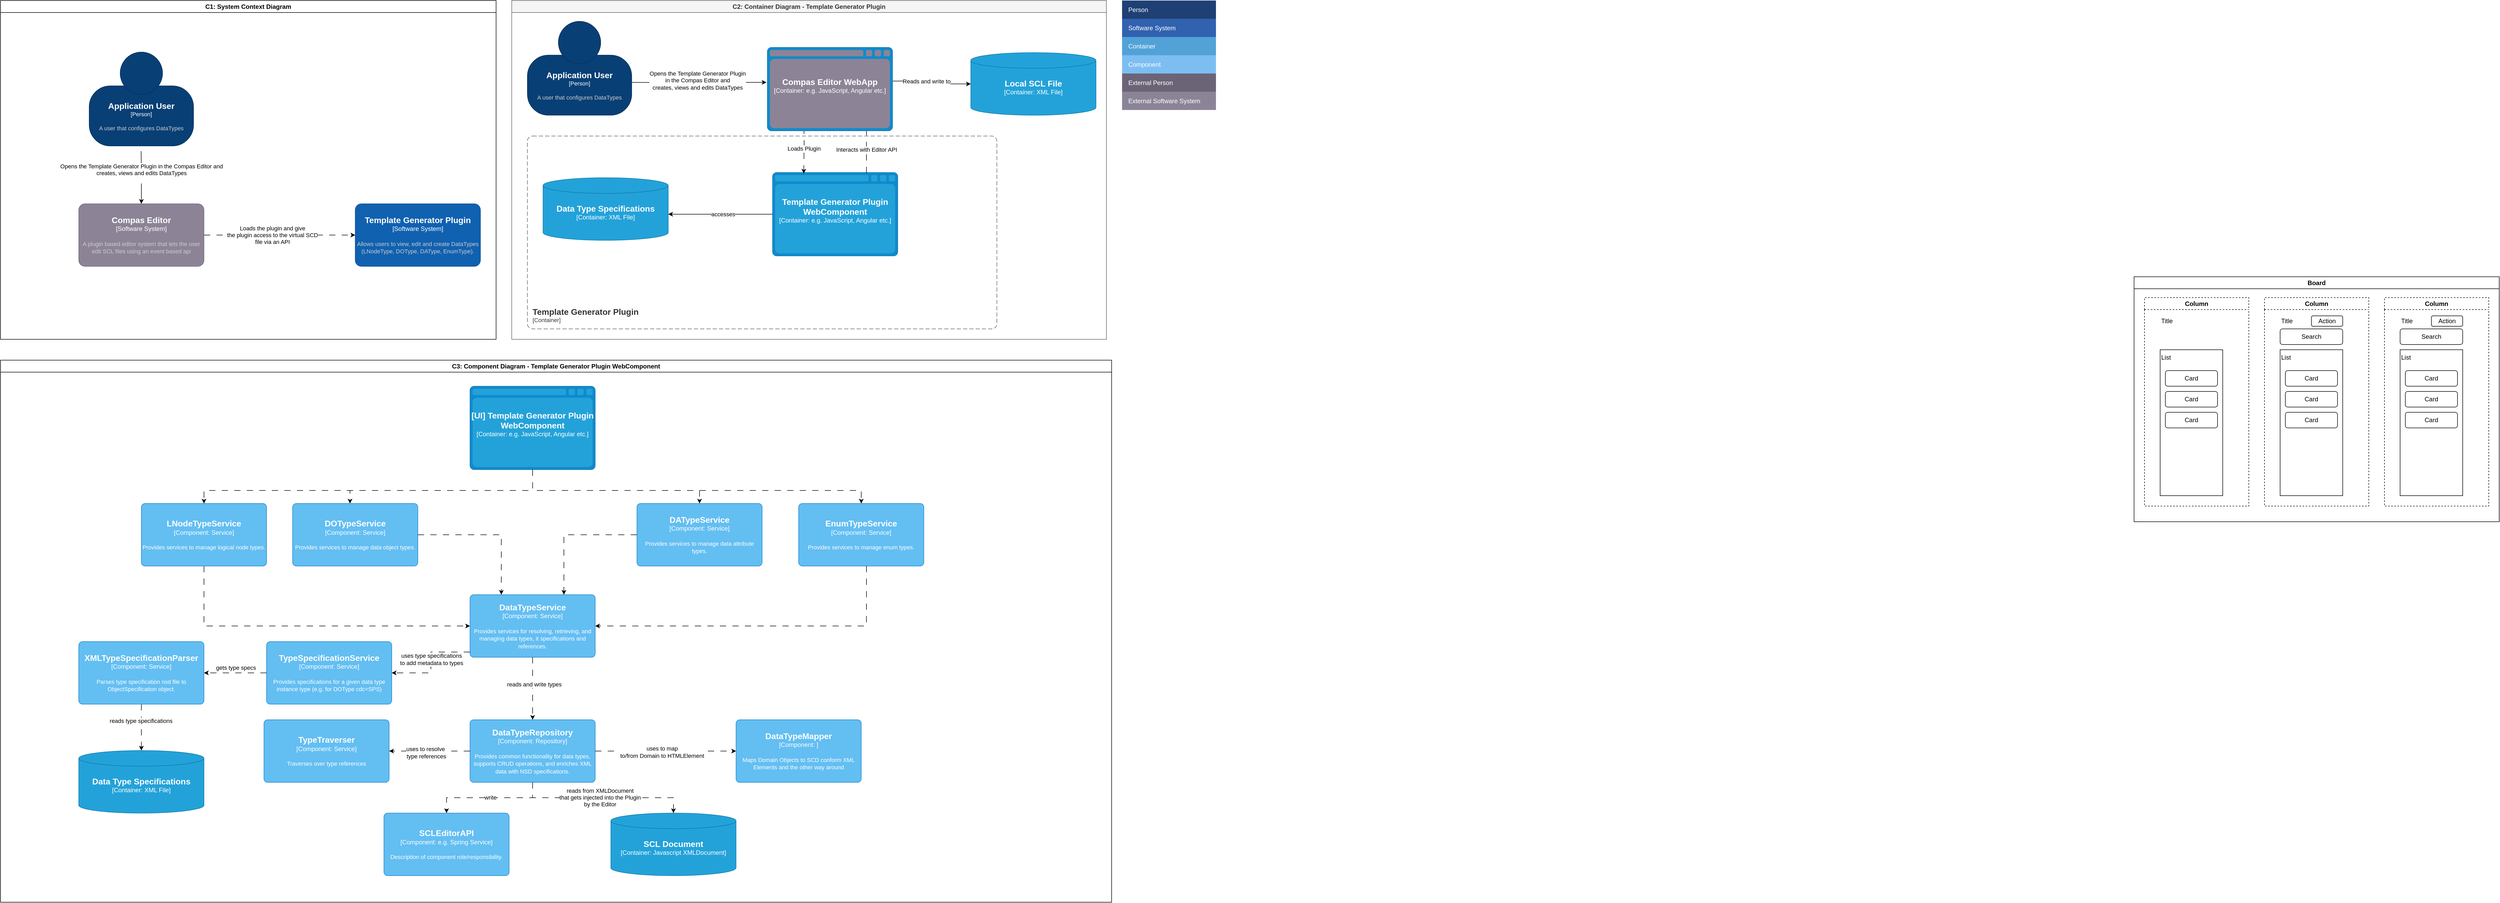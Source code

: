 <mxfile version="28.2.0">
  <diagram name="Seite-1" id="-xpz5gQdDdrJERGbqi_M">
    <mxGraphModel dx="7891" dy="3174" grid="1" gridSize="10" guides="1" tooltips="1" connect="1" arrows="1" fold="1" page="1" pageScale="1" pageWidth="827" pageHeight="1169" math="0" shadow="0">
      <root>
        <mxCell id="0" />
        <mxCell id="1" parent="0" />
        <mxCell id="WHf_nLYhRJgDITaD4WBG-1" value="" style="rounded=0;whiteSpace=wrap;html=1;" parent="1" vertex="1">
          <mxGeometry x="40" y="270" width="120" height="280" as="geometry" />
        </mxCell>
        <mxCell id="WHf_nLYhRJgDITaD4WBG-5" value="Title" style="text;html=1;align=left;verticalAlign=middle;whiteSpace=wrap;rounded=0;" parent="1" vertex="1">
          <mxGeometry x="40" y="200" width="60" height="30" as="geometry" />
        </mxCell>
        <mxCell id="WHf_nLYhRJgDITaD4WBG-10" value="List" style="text;html=1;align=left;verticalAlign=middle;whiteSpace=wrap;rounded=0;" parent="1" vertex="1">
          <mxGeometry x="40" y="270" width="60" height="30" as="geometry" />
        </mxCell>
        <mxCell id="WHf_nLYhRJgDITaD4WBG-11" value="Card" style="rounded=1;whiteSpace=wrap;html=1;" parent="1" vertex="1">
          <mxGeometry x="50" y="310" width="100" height="30" as="geometry" />
        </mxCell>
        <mxCell id="WHf_nLYhRJgDITaD4WBG-12" value="Card" style="rounded=1;whiteSpace=wrap;html=1;" parent="1" vertex="1">
          <mxGeometry x="50" y="350" width="100" height="30" as="geometry" />
        </mxCell>
        <mxCell id="WHf_nLYhRJgDITaD4WBG-13" value="Card" style="rounded=1;whiteSpace=wrap;html=1;" parent="1" vertex="1">
          <mxGeometry x="50" y="390" width="100" height="30" as="geometry" />
        </mxCell>
        <mxCell id="WHf_nLYhRJgDITaD4WBG-17" value="Column" style="swimlane;whiteSpace=wrap;html=1;dashed=1;" parent="1" vertex="1">
          <mxGeometry x="10" y="170" width="200" height="400" as="geometry" />
        </mxCell>
        <mxCell id="WHf_nLYhRJgDITaD4WBG-20" value="" style="rounded=0;whiteSpace=wrap;html=1;" parent="1" vertex="1">
          <mxGeometry x="270" y="270" width="120" height="280" as="geometry" />
        </mxCell>
        <mxCell id="WHf_nLYhRJgDITaD4WBG-21" value="Search" style="rounded=1;whiteSpace=wrap;html=1;" parent="1" vertex="1">
          <mxGeometry x="270" y="230" width="120" height="30" as="geometry" />
        </mxCell>
        <mxCell id="WHf_nLYhRJgDITaD4WBG-22" value="Title" style="text;html=1;align=left;verticalAlign=middle;whiteSpace=wrap;rounded=0;" parent="1" vertex="1">
          <mxGeometry x="270" y="200" width="60" height="30" as="geometry" />
        </mxCell>
        <mxCell id="WHf_nLYhRJgDITaD4WBG-23" value="Action" style="rounded=1;whiteSpace=wrap;html=1;" parent="1" vertex="1">
          <mxGeometry x="330" y="205" width="60" height="20" as="geometry" />
        </mxCell>
        <mxCell id="WHf_nLYhRJgDITaD4WBG-24" value="List" style="text;html=1;align=left;verticalAlign=middle;whiteSpace=wrap;rounded=0;" parent="1" vertex="1">
          <mxGeometry x="270" y="270" width="60" height="30" as="geometry" />
        </mxCell>
        <mxCell id="WHf_nLYhRJgDITaD4WBG-25" value="Card" style="rounded=1;whiteSpace=wrap;html=1;" parent="1" vertex="1">
          <mxGeometry x="280" y="310" width="100" height="30" as="geometry" />
        </mxCell>
        <mxCell id="WHf_nLYhRJgDITaD4WBG-26" value="Card" style="rounded=1;whiteSpace=wrap;html=1;" parent="1" vertex="1">
          <mxGeometry x="280" y="350" width="100" height="30" as="geometry" />
        </mxCell>
        <mxCell id="WHf_nLYhRJgDITaD4WBG-27" value="Card" style="rounded=1;whiteSpace=wrap;html=1;" parent="1" vertex="1">
          <mxGeometry x="280" y="390" width="100" height="30" as="geometry" />
        </mxCell>
        <mxCell id="WHf_nLYhRJgDITaD4WBG-28" value="Column" style="swimlane;whiteSpace=wrap;html=1;dashed=1;" parent="1" vertex="1">
          <mxGeometry x="240" y="170" width="200" height="400" as="geometry" />
        </mxCell>
        <mxCell id="WHf_nLYhRJgDITaD4WBG-29" value="" style="rounded=0;whiteSpace=wrap;html=1;" parent="1" vertex="1">
          <mxGeometry x="500" y="270" width="120" height="280" as="geometry" />
        </mxCell>
        <mxCell id="WHf_nLYhRJgDITaD4WBG-30" value="Search" style="rounded=1;whiteSpace=wrap;html=1;" parent="1" vertex="1">
          <mxGeometry x="500" y="230" width="120" height="30" as="geometry" />
        </mxCell>
        <mxCell id="WHf_nLYhRJgDITaD4WBG-31" value="Title" style="text;html=1;align=left;verticalAlign=middle;whiteSpace=wrap;rounded=0;" parent="1" vertex="1">
          <mxGeometry x="500" y="200" width="60" height="30" as="geometry" />
        </mxCell>
        <mxCell id="WHf_nLYhRJgDITaD4WBG-32" value="Action" style="rounded=1;whiteSpace=wrap;html=1;" parent="1" vertex="1">
          <mxGeometry x="560" y="205" width="60" height="20" as="geometry" />
        </mxCell>
        <mxCell id="WHf_nLYhRJgDITaD4WBG-33" value="List" style="text;html=1;align=left;verticalAlign=middle;whiteSpace=wrap;rounded=0;" parent="1" vertex="1">
          <mxGeometry x="500" y="270" width="60" height="30" as="geometry" />
        </mxCell>
        <mxCell id="WHf_nLYhRJgDITaD4WBG-34" value="Card" style="rounded=1;whiteSpace=wrap;html=1;" parent="1" vertex="1">
          <mxGeometry x="510" y="310" width="100" height="30" as="geometry" />
        </mxCell>
        <mxCell id="WHf_nLYhRJgDITaD4WBG-35" value="Card" style="rounded=1;whiteSpace=wrap;html=1;" parent="1" vertex="1">
          <mxGeometry x="510" y="350" width="100" height="30" as="geometry" />
        </mxCell>
        <mxCell id="WHf_nLYhRJgDITaD4WBG-36" value="Card" style="rounded=1;whiteSpace=wrap;html=1;" parent="1" vertex="1">
          <mxGeometry x="510" y="390" width="100" height="30" as="geometry" />
        </mxCell>
        <mxCell id="WHf_nLYhRJgDITaD4WBG-37" value="Column" style="swimlane;whiteSpace=wrap;html=1;dashed=1;" parent="1" vertex="1">
          <mxGeometry x="470" y="170" width="200" height="400" as="geometry" />
        </mxCell>
        <mxCell id="WHf_nLYhRJgDITaD4WBG-38" value="Board" style="swimlane;whiteSpace=wrap;html=1;" parent="1" vertex="1">
          <mxGeometry x="-10" y="130" width="700" height="470" as="geometry" />
        </mxCell>
        <mxCell id="ysQQDH6iQywcjfbesKDz-1" value="C1: System Context Diagram" style="swimlane;whiteSpace=wrap;html=1;" parent="1" vertex="1">
          <mxGeometry x="-4100" y="-400" width="950" height="650" as="geometry" />
        </mxCell>
        <mxCell id="ysQQDH6iQywcjfbesKDz-12" value="" style="edgeStyle=orthogonalEdgeStyle;rounded=0;orthogonalLoop=1;jettySize=auto;html=1;entryX=0.5;entryY=0;entryDx=0;entryDy=0;entryPerimeter=0;" parent="ysQQDH6iQywcjfbesKDz-1" target="ysQQDH6iQywcjfbesKDz-11" edge="1">
          <mxGeometry relative="1" as="geometry">
            <mxPoint x="269.55" y="289" as="sourcePoint" />
            <mxPoint x="269.55" y="400" as="targetPoint" />
          </mxGeometry>
        </mxCell>
        <mxCell id="ysQQDH6iQywcjfbesKDz-13" value="Opens the Template Generator Plugin in the Compas Editor and&lt;div&gt;c&lt;span style=&quot;background-color: light-dark(#ffffff, var(--ge-dark-color, #121212)); color: light-dark(rgb(0, 0, 0), rgb(255, 255, 255));&quot;&gt;reates, views and edits DataTypes&lt;/span&gt;&lt;div&gt;&lt;br&gt;&lt;/div&gt;&lt;/div&gt;" style="edgeLabel;html=1;align=center;verticalAlign=middle;resizable=0;points=[];" parent="ysQQDH6iQywcjfbesKDz-12" vertex="1" connectable="0">
          <mxGeometry x="-0.379" relative="1" as="geometry">
            <mxPoint y="10" as="offset" />
          </mxGeometry>
        </mxCell>
        <object placeholders="1" c4Name="Application User" c4Type="Person" c4Description="A user that configures DataTypes" label="&lt;font style=&quot;font-size: 16px&quot;&gt;&lt;b&gt;%c4Name%&lt;/b&gt;&lt;/font&gt;&lt;div&gt;[%c4Type%]&lt;/div&gt;&lt;br&gt;&lt;div&gt;&lt;font style=&quot;font-size: 11px&quot;&gt;&lt;font color=&quot;#cccccc&quot;&gt;%c4Description%&lt;/font&gt;&lt;/div&gt;" id="ysQQDH6iQywcjfbesKDz-9">
          <mxCell style="html=1;fontSize=11;dashed=0;whiteSpace=wrap;fillColor=#083F75;strokeColor=#06315C;fontColor=#ffffff;shape=mxgraph.c4.person2;align=center;metaEdit=1;points=[[0.5,0,0],[1,0.5,0],[1,0.75,0],[0.75,1,0],[0.5,1,0],[0.25,1,0],[0,0.75,0],[0,0.5,0]];resizable=0;" parent="ysQQDH6iQywcjfbesKDz-1" vertex="1">
            <mxGeometry x="170" y="99" width="200" height="180" as="geometry" />
          </mxCell>
        </object>
        <object placeholders="1" c4Name="Template Generator Plugin" c4Type="Software System" c4Description="Allows users to view, edit and create DataTypes (LNodeType, DOType, DAType, EnumType)." label="&lt;font style=&quot;font-size: 16px&quot;&gt;&lt;b&gt;%c4Name%&lt;/b&gt;&lt;/font&gt;&lt;div&gt;[%c4Type%]&lt;/div&gt;&lt;br&gt;&lt;div&gt;&lt;font style=&quot;font-size: 11px&quot;&gt;&lt;font color=&quot;#cccccc&quot;&gt;%c4Description%&lt;/font&gt;&lt;/div&gt;" id="ysQQDH6iQywcjfbesKDz-10">
          <mxCell style="rounded=1;whiteSpace=wrap;html=1;labelBackgroundColor=none;fillColor=#1061B0;fontColor=#ffffff;align=center;arcSize=10;strokeColor=#0D5091;metaEdit=1;resizable=0;points=[[0.25,0,0],[0.5,0,0],[0.75,0,0],[1,0.25,0],[1,0.5,0],[1,0.75,0],[0.75,1,0],[0.5,1,0],[0.25,1,0],[0,0.75,0],[0,0.5,0],[0,0.25,0]];" parent="ysQQDH6iQywcjfbesKDz-1" vertex="1">
            <mxGeometry x="680" y="390" width="240" height="120" as="geometry" />
          </mxCell>
        </object>
        <object placeholders="1" c4Name="Compas Editor" c4Type="Software System" c4Description="A plugin based editor system that lets the user edit SCL files using an event based api" label="&lt;font style=&quot;font-size: 16px&quot;&gt;&lt;b&gt;%c4Name%&lt;/b&gt;&lt;/font&gt;&lt;div&gt;[%c4Type%]&lt;/div&gt;&lt;br&gt;&lt;div&gt;&lt;font style=&quot;font-size: 11px&quot;&gt;&lt;font color=&quot;#cccccc&quot;&gt;%c4Description%&lt;/font&gt;&lt;/div&gt;" id="ysQQDH6iQywcjfbesKDz-11">
          <mxCell style="rounded=1;whiteSpace=wrap;html=1;labelBackgroundColor=none;fillColor=#8C8496;fontColor=#ffffff;align=center;arcSize=10;strokeColor=#736782;metaEdit=1;resizable=0;points=[[0.25,0,0],[0.5,0,0],[0.75,0,0],[1,0.25,0],[1,0.5,0],[1,0.75,0],[0.75,1,0],[0.5,1,0],[0.25,1,0],[0,0.75,0],[0,0.5,0],[0,0.25,0]];" parent="ysQQDH6iQywcjfbesKDz-1" vertex="1">
            <mxGeometry x="150" y="390" width="240" height="120" as="geometry" />
          </mxCell>
        </object>
        <mxCell id="ysQQDH6iQywcjfbesKDz-17" style="edgeStyle=orthogonalEdgeStyle;rounded=0;orthogonalLoop=1;jettySize=auto;html=1;entryX=0;entryY=0.5;entryDx=0;entryDy=0;entryPerimeter=0;dashed=1;dashPattern=12 12;" parent="ysQQDH6iQywcjfbesKDz-1" source="ysQQDH6iQywcjfbesKDz-11" target="ysQQDH6iQywcjfbesKDz-10" edge="1">
          <mxGeometry relative="1" as="geometry" />
        </mxCell>
        <mxCell id="ysQQDH6iQywcjfbesKDz-18" value="Loads the plugin and give&lt;div&gt;the plugin access to the virtual SCD&lt;/div&gt;&lt;div&gt;file via an API&lt;/div&gt;" style="edgeLabel;html=1;align=center;verticalAlign=middle;resizable=0;points=[];" parent="ysQQDH6iQywcjfbesKDz-17" vertex="1" connectable="0">
          <mxGeometry x="-0.19" relative="1" as="geometry">
            <mxPoint x="13" as="offset" />
          </mxGeometry>
        </mxCell>
        <mxCell id="ysQQDH6iQywcjfbesKDz-28" value="C2: Container Diagram - Template Generator Plugin" style="swimlane;whiteSpace=wrap;html=1;fillColor=#f5f5f5;fontColor=#333333;strokeColor=#666666;" parent="1" vertex="1">
          <mxGeometry x="-3120" y="-400" width="1140" height="650" as="geometry" />
        </mxCell>
        <mxCell id="ysQQDH6iQywcjfbesKDz-29" value="" style="edgeStyle=orthogonalEdgeStyle;rounded=0;orthogonalLoop=1;jettySize=auto;html=1;entryX=-0.007;entryY=0.419;entryDx=0;entryDy=0;entryPerimeter=0;exitX=0.995;exitY=0.651;exitDx=0;exitDy=0;exitPerimeter=0;" parent="ysQQDH6iQywcjfbesKDz-28" source="ysQQDH6iQywcjfbesKDz-31" target="ysQQDH6iQywcjfbesKDz-76" edge="1">
          <mxGeometry relative="1" as="geometry">
            <mxPoint x="269.55" y="289" as="sourcePoint" />
            <mxPoint x="500" y="160" as="targetPoint" />
          </mxGeometry>
        </mxCell>
        <mxCell id="ysQQDH6iQywcjfbesKDz-30" value="Opens the Template Generator Plugin&lt;div&gt;in the Compas Editor and&lt;div&gt;c&lt;span style=&quot;background-color: light-dark(#ffffff, var(--ge-dark-color, #121212)); color: light-dark(rgb(0, 0, 0), rgb(255, 255, 255));&quot;&gt;reates, views and edits DataTypes&lt;/span&gt;&lt;div&gt;&lt;br&gt;&lt;/div&gt;&lt;/div&gt;&lt;/div&gt;" style="edgeLabel;html=1;align=center;verticalAlign=middle;resizable=0;points=[];" parent="ysQQDH6iQywcjfbesKDz-29" vertex="1" connectable="0">
          <mxGeometry x="-0.379" relative="1" as="geometry">
            <mxPoint x="46" y="3" as="offset" />
          </mxGeometry>
        </mxCell>
        <object placeholders="1" c4Name="Application User" c4Type="Person" c4Description="A user that configures DataTypes" label="&lt;font style=&quot;font-size: 16px&quot;&gt;&lt;b&gt;%c4Name%&lt;/b&gt;&lt;/font&gt;&lt;div&gt;[%c4Type%]&lt;/div&gt;&lt;br&gt;&lt;div&gt;&lt;font style=&quot;font-size: 11px&quot;&gt;&lt;font color=&quot;#cccccc&quot;&gt;%c4Description%&lt;/font&gt;&lt;/div&gt;" id="ysQQDH6iQywcjfbesKDz-31">
          <mxCell style="html=1;fontSize=11;dashed=0;whiteSpace=wrap;fillColor=#083F75;strokeColor=#06315C;fontColor=#ffffff;shape=mxgraph.c4.person2;align=center;metaEdit=1;points=[[0.5,0,0],[1,0.5,0],[1,0.75,0],[0.75,1,0],[0.5,1,0],[0.25,1,0],[0,0.75,0],[0,0.5,0]];resizable=0;" parent="ysQQDH6iQywcjfbesKDz-28" vertex="1">
            <mxGeometry x="30" y="40" width="200" height="180" as="geometry" />
          </mxCell>
        </object>
        <object placeholders="1" c4Name="Template Generator Plugin WebComponent" c4Type="Container" c4Technology="e.g. JavaScript, Angular etc." c4Description="" label="&lt;font style=&quot;font-size: 16px&quot;&gt;&lt;b&gt;%c4Name%&lt;/b&gt;&lt;/font&gt;&lt;div&gt;[%c4Type%:&amp;nbsp;%c4Technology%]&lt;/div&gt;&lt;br&gt;&lt;div&gt;&lt;font style=&quot;font-size: 11px&quot;&gt;&lt;font color=&quot;#E6E6E6&quot;&gt;%c4Description%&lt;/font&gt;&lt;/div&gt;" id="ysQQDH6iQywcjfbesKDz-37">
          <mxCell style="shape=mxgraph.c4.webBrowserContainer2;whiteSpace=wrap;html=1;boundedLbl=1;rounded=0;labelBackgroundColor=none;strokeColor=#118ACD;fillColor=#23A2D9;strokeColor=#118ACD;strokeColor2=#0E7DAD;fontSize=12;fontColor=#ffffff;align=center;metaEdit=1;points=[[0.5,0,0],[1,0.25,0],[1,0.5,0],[1,0.75,0],[0.5,1,0],[0,0.75,0],[0,0.5,0],[0,0.25,0]];resizable=0;" parent="ysQQDH6iQywcjfbesKDz-28" vertex="1">
            <mxGeometry x="500" y="330" width="240" height="160" as="geometry" />
          </mxCell>
        </object>
        <object placeholders="1" c4Name="&#xa;Template Generator Plugin" c4Type="ContainerScopeBoundary" c4Application="Container" label="&lt;font style=&quot;font-size: 16px&quot;&gt;&lt;b&gt;&lt;div style=&quot;text-align: left&quot;&gt;%c4Name%&lt;/div&gt;&lt;/b&gt;&lt;/font&gt;&lt;div style=&quot;text-align: left&quot;&gt;[%c4Application%]&lt;/div&gt;" id="ysQQDH6iQywcjfbesKDz-36">
          <mxCell style="rounded=1;fontSize=11;whiteSpace=wrap;html=1;dashed=1;arcSize=20;fillColor=none;strokeColor=#666666;fontColor=#333333;labelBackgroundColor=none;align=left;verticalAlign=bottom;labelBorderColor=none;spacingTop=0;spacing=10;dashPattern=8 4;metaEdit=1;rotatable=0;perimeter=rectanglePerimeter;noLabel=0;labelPadding=0;allowArrows=0;connectable=0;expand=0;recursiveResize=0;editable=1;pointerEvents=0;absoluteArcSize=1;points=[[0.25,0,0],[0.5,0,0],[0.75,0,0],[1,0.25,0],[1,0.5,0],[1,0.75,0],[0.75,1,0],[0.5,1,0],[0.25,1,0],[0,0.75,0],[0,0.5,0],[0,0.25,0]];" parent="ysQQDH6iQywcjfbesKDz-28" vertex="1">
            <mxGeometry x="30" y="260" width="900" height="370" as="geometry" />
          </mxCell>
        </object>
        <mxCell id="ysQQDH6iQywcjfbesKDz-38" style="edgeStyle=orthogonalEdgeStyle;rounded=0;orthogonalLoop=1;jettySize=auto;html=1;exitX=0.25;exitY=1;exitDx=0;exitDy=0;exitPerimeter=0;entryX=0.249;entryY=0.013;entryDx=0;entryDy=0;entryPerimeter=0;dashed=1;dashPattern=12 12;" parent="ysQQDH6iQywcjfbesKDz-28" target="ysQQDH6iQywcjfbesKDz-37" edge="1">
          <mxGeometry relative="1" as="geometry">
            <mxPoint x="560" y="220" as="sourcePoint" />
            <mxPoint x="560" y="320" as="targetPoint" />
          </mxGeometry>
        </mxCell>
        <mxCell id="ysQQDH6iQywcjfbesKDz-39" value="Loads Plugin" style="edgeLabel;html=1;align=center;verticalAlign=middle;resizable=0;points=[];" parent="ysQQDH6iQywcjfbesKDz-38" vertex="1" connectable="0">
          <mxGeometry x="-0.554" y="2" relative="1" as="geometry">
            <mxPoint x="-2" y="39" as="offset" />
          </mxGeometry>
        </mxCell>
        <object placeholders="1" c4Name="Local SCL File" c4Type="Container" c4Technology="XML File" c4Description="" label="&lt;font style=&quot;font-size: 16px&quot;&gt;&lt;b&gt;%c4Name%&lt;/b&gt;&lt;/font&gt;&lt;div&gt;[%c4Type%:&amp;nbsp;%c4Technology%]&lt;/div&gt;&lt;br&gt;&lt;div&gt;&lt;font style=&quot;font-size: 11px&quot;&gt;&lt;font color=&quot;#E6E6E6&quot;&gt;%c4Description%&lt;/font&gt;&lt;/div&gt;" id="ysQQDH6iQywcjfbesKDz-40">
          <mxCell style="shape=cylinder3;size=15;whiteSpace=wrap;html=1;boundedLbl=1;rounded=0;labelBackgroundColor=none;fillColor=#23A2D9;fontSize=12;fontColor=#ffffff;align=center;strokeColor=#0E7DAD;metaEdit=1;points=[[0.5,0,0],[1,0.25,0],[1,0.5,0],[1,0.75,0],[0.5,1,0],[0,0.75,0],[0,0.5,0],[0,0.25,0]];resizable=0;" parent="ysQQDH6iQywcjfbesKDz-28" vertex="1">
            <mxGeometry x="880" y="100" width="240" height="120" as="geometry" />
          </mxCell>
        </object>
        <mxCell id="ysQQDH6iQywcjfbesKDz-41" style="edgeStyle=orthogonalEdgeStyle;rounded=0;orthogonalLoop=1;jettySize=auto;html=1;entryX=0;entryY=0.5;entryDx=0;entryDy=0;entryPerimeter=0;exitX=0.998;exitY=0.403;exitDx=0;exitDy=0;exitPerimeter=0;" parent="ysQQDH6iQywcjfbesKDz-28" source="ysQQDH6iQywcjfbesKDz-76" target="ysQQDH6iQywcjfbesKDz-40" edge="1">
          <mxGeometry relative="1" as="geometry">
            <mxPoint x="740" y="160" as="sourcePoint" />
          </mxGeometry>
        </mxCell>
        <mxCell id="ysQQDH6iQywcjfbesKDz-42" value="Reads and write to" style="edgeLabel;html=1;align=center;verticalAlign=middle;resizable=0;points=[];" parent="ysQQDH6iQywcjfbesKDz-41" vertex="1" connectable="0">
          <mxGeometry x="-0.313" relative="1" as="geometry">
            <mxPoint x="12" as="offset" />
          </mxGeometry>
        </mxCell>
        <mxCell id="ysQQDH6iQywcjfbesKDz-43" style="edgeStyle=orthogonalEdgeStyle;rounded=0;orthogonalLoop=1;jettySize=auto;html=1;entryX=0.75;entryY=1;entryDx=0;entryDy=0;entryPerimeter=0;dashed=1;dashPattern=12 12;" parent="ysQQDH6iQywcjfbesKDz-28" edge="1">
          <mxGeometry relative="1" as="geometry">
            <mxPoint x="680" y="331" as="sourcePoint" />
            <mxPoint x="680" y="220" as="targetPoint" />
          </mxGeometry>
        </mxCell>
        <mxCell id="ysQQDH6iQywcjfbesKDz-44" value="Interacts with Editor API" style="edgeLabel;html=1;align=center;verticalAlign=middle;resizable=0;points=[];" parent="ysQQDH6iQywcjfbesKDz-43" vertex="1" connectable="0">
          <mxGeometry x="-0.182" relative="1" as="geometry">
            <mxPoint as="offset" />
          </mxGeometry>
        </mxCell>
        <object placeholders="1" c4Name="Data Type Specifications" c4Type="Container" c4Technology="XML File" c4Description="" label="&lt;font style=&quot;font-size: 16px&quot;&gt;&lt;b&gt;%c4Name%&lt;/b&gt;&lt;/font&gt;&lt;div&gt;[%c4Type%:&amp;nbsp;%c4Technology%]&lt;/div&gt;&lt;br&gt;&lt;div&gt;&lt;font style=&quot;font-size: 11px&quot;&gt;&lt;font color=&quot;#E6E6E6&quot;&gt;%c4Description%&lt;/font&gt;&lt;/div&gt;" id="ysQQDH6iQywcjfbesKDz-45">
          <mxCell style="shape=cylinder3;size=15;whiteSpace=wrap;html=1;boundedLbl=1;rounded=0;labelBackgroundColor=none;fillColor=#23A2D9;fontSize=12;fontColor=#ffffff;align=center;strokeColor=#0E7DAD;metaEdit=1;points=[[0.5,0,0],[1,0.25,0],[1,0.5,0],[1,0.75,0],[0.5,1,0],[0,0.75,0],[0,0.5,0],[0,0.25,0]];resizable=0;" parent="ysQQDH6iQywcjfbesKDz-28" vertex="1">
            <mxGeometry x="60" y="340" width="240" height="120" as="geometry" />
          </mxCell>
        </object>
        <mxCell id="ysQQDH6iQywcjfbesKDz-46" style="edgeStyle=orthogonalEdgeStyle;rounded=0;orthogonalLoop=1;jettySize=auto;html=1;exitX=0;exitY=0.5;exitDx=0;exitDy=0;exitPerimeter=0;entryX=1;entryY=0.583;entryDx=0;entryDy=0;entryPerimeter=0;" parent="ysQQDH6iQywcjfbesKDz-28" source="ysQQDH6iQywcjfbesKDz-37" target="ysQQDH6iQywcjfbesKDz-45" edge="1">
          <mxGeometry relative="1" as="geometry" />
        </mxCell>
        <mxCell id="ysQQDH6iQywcjfbesKDz-47" value="accesses" style="edgeLabel;html=1;align=center;verticalAlign=middle;resizable=0;points=[];" parent="ysQQDH6iQywcjfbesKDz-46" vertex="1" connectable="0">
          <mxGeometry x="-0.058" y="4" relative="1" as="geometry">
            <mxPoint x="-1" y="-4" as="offset" />
          </mxGeometry>
        </mxCell>
        <object placeholders="1" c4Name="Compas Editor WebApp" c4Type="Container" c4Technology="e.g. JavaScript, Angular etc." c4Description="" label="&lt;font style=&quot;font-size: 16px&quot;&gt;&lt;b&gt;%c4Name%&lt;/b&gt;&lt;/font&gt;&lt;div&gt;[%c4Type%:&amp;nbsp;%c4Technology%]&lt;/div&gt;&lt;br&gt;&lt;div&gt;&lt;font style=&quot;font-size: 11px&quot;&gt;&lt;font color=&quot;#E6E6E6&quot;&gt;%c4Description%&lt;/font&gt;&lt;/div&gt;" id="ysQQDH6iQywcjfbesKDz-76">
          <mxCell style="shape=mxgraph.c4.webBrowserContainer2;whiteSpace=wrap;html=1;boundedLbl=1;rounded=0;labelBackgroundColor=none;strokeColor=none;fillColor=light-dark(#8c8496, #1c1b1d);strokeColor=#118ACD;strokeColor2=#0E7DAD;fontSize=12;fontColor=#ffffff;align=center;metaEdit=1;points=[[0.5,0,0],[1,0.25,0],[1,0.5,0],[1,0.75,0],[0.5,1,0],[0,0.75,0],[0,0.5,0],[0,0.25,0]];resizable=0;gradientColor=none;" parent="ysQQDH6iQywcjfbesKDz-28" vertex="1">
            <mxGeometry x="490" y="90" width="240" height="160" as="geometry" />
          </mxCell>
        </object>
        <mxCell id="ysQQDH6iQywcjfbesKDz-66" value="C3: Component Diagram - Template Generator Plugin WebComponent" style="swimlane;whiteSpace=wrap;html=1;" parent="1" vertex="1">
          <mxGeometry x="-4100" y="290" width="2130" height="1040" as="geometry" />
        </mxCell>
        <mxCell id="ysQQDH6iQywcjfbesKDz-92" style="edgeStyle=orthogonalEdgeStyle;rounded=0;orthogonalLoop=1;jettySize=auto;html=1;exitX=0.5;exitY=1;exitDx=0;exitDy=0;exitPerimeter=0;dashed=1;dashPattern=12 12;entryX=0.5;entryY=0;entryDx=0;entryDy=0;entryPerimeter=0;" parent="ysQQDH6iQywcjfbesKDz-66" source="ysQQDH6iQywcjfbesKDz-67" target="ysQQDH6iQywcjfbesKDz-68" edge="1">
          <mxGeometry relative="1" as="geometry">
            <Array as="points">
              <mxPoint x="1020" y="250" />
              <mxPoint x="390" y="250" />
            </Array>
          </mxGeometry>
        </mxCell>
        <mxCell id="ysQQDH6iQywcjfbesKDz-93" style="edgeStyle=orthogonalEdgeStyle;rounded=0;orthogonalLoop=1;jettySize=auto;html=1;dashed=1;dashPattern=12 12;" parent="ysQQDH6iQywcjfbesKDz-66" source="ysQQDH6iQywcjfbesKDz-67" target="ysQQDH6iQywcjfbesKDz-72" edge="1">
          <mxGeometry relative="1" as="geometry">
            <Array as="points">
              <mxPoint x="1020" y="250" />
              <mxPoint x="670" y="250" />
            </Array>
          </mxGeometry>
        </mxCell>
        <mxCell id="ysQQDH6iQywcjfbesKDz-94" style="edgeStyle=orthogonalEdgeStyle;rounded=0;orthogonalLoop=1;jettySize=auto;html=1;exitX=0.5;exitY=1;exitDx=0;exitDy=0;exitPerimeter=0;dashed=1;dashPattern=12 12;entryX=0.5;entryY=0;entryDx=0;entryDy=0;entryPerimeter=0;" parent="ysQQDH6iQywcjfbesKDz-66" source="ysQQDH6iQywcjfbesKDz-67" target="ysQQDH6iQywcjfbesKDz-73" edge="1">
          <mxGeometry relative="1" as="geometry">
            <Array as="points">
              <mxPoint x="1020" y="250" />
              <mxPoint x="1340" y="250" />
            </Array>
          </mxGeometry>
        </mxCell>
        <object placeholders="1" c4Name="[UI] Template Generator Plugin WebComponent" c4Type="Container" c4Technology="e.g. JavaScript, Angular etc." c4Description="" label="&lt;font style=&quot;font-size: 16px&quot;&gt;&lt;b&gt;%c4Name%&lt;/b&gt;&lt;/font&gt;&lt;div&gt;[%c4Type%:&amp;nbsp;%c4Technology%]&lt;/div&gt;&lt;br&gt;&lt;div&gt;&lt;font style=&quot;font-size: 11px&quot;&gt;&lt;font color=&quot;#E6E6E6&quot;&gt;%c4Description%&lt;/font&gt;&lt;/div&gt;" id="ysQQDH6iQywcjfbesKDz-67">
          <mxCell style="shape=mxgraph.c4.webBrowserContainer2;whiteSpace=wrap;html=1;boundedLbl=1;rounded=0;labelBackgroundColor=none;strokeColor=#118ACD;fillColor=#23A2D9;strokeColor=#118ACD;strokeColor2=#0E7DAD;fontSize=12;fontColor=#ffffff;align=center;metaEdit=1;points=[[0.5,0,0],[1,0.25,0],[1,0.5,0],[1,0.75,0],[0.5,1,0],[0,0.75,0],[0,0.5,0],[0,0.25,0]];resizable=0;" parent="ysQQDH6iQywcjfbesKDz-66" vertex="1">
            <mxGeometry x="900" y="50" width="240" height="160" as="geometry" />
          </mxCell>
        </object>
        <mxCell id="GpD7O92ICmlRjzyZ3yUI-9" style="edgeStyle=orthogonalEdgeStyle;rounded=0;orthogonalLoop=1;jettySize=auto;html=1;entryX=0;entryY=0.5;entryDx=0;entryDy=0;entryPerimeter=0;dashed=1;dashPattern=12 12;" parent="ysQQDH6iQywcjfbesKDz-66" source="ysQQDH6iQywcjfbesKDz-68" target="ysQQDH6iQywcjfbesKDz-77" edge="1">
          <mxGeometry relative="1" as="geometry">
            <mxPoint x="450" y="460" as="targetPoint" />
            <Array as="points">
              <mxPoint x="390" y="510" />
            </Array>
          </mxGeometry>
        </mxCell>
        <object placeholders="1" c4Name="LNodeTypeService" c4Type="Component" c4Technology="Service" c4Description="Provides services to manage logical node types." label="&lt;font style=&quot;font-size: 16px&quot;&gt;&lt;b&gt;%c4Name%&lt;/b&gt;&lt;/font&gt;&lt;div&gt;[%c4Type%: %c4Technology%]&lt;/div&gt;&lt;br&gt;&lt;div&gt;&lt;font style=&quot;font-size: 11px&quot;&gt;%c4Description%&lt;/font&gt;&lt;/div&gt;" id="ysQQDH6iQywcjfbesKDz-68">
          <mxCell style="rounded=1;whiteSpace=wrap;html=1;labelBackgroundColor=none;fillColor=#63BEF2;fontColor=#ffffff;align=center;arcSize=6;strokeColor=#2086C9;metaEdit=1;resizable=0;points=[[0.25,0,0],[0.5,0,0],[0.75,0,0],[1,0.25,0],[1,0.5,0],[1,0.75,0],[0.75,1,0],[0.5,1,0],[0.25,1,0],[0,0.75,0],[0,0.5,0],[0,0.25,0]];" parent="ysQQDH6iQywcjfbesKDz-66" vertex="1">
            <mxGeometry x="270" y="275" width="240" height="120" as="geometry" />
          </mxCell>
        </object>
        <object placeholders="1" c4Name="DOTypeService" c4Type="Component" c4Technology="Service" c4Description="Provides services to manage data object types." label="&lt;font style=&quot;font-size: 16px&quot;&gt;&lt;b&gt;%c4Name%&lt;/b&gt;&lt;/font&gt;&lt;div&gt;[%c4Type%: %c4Technology%]&lt;/div&gt;&lt;br&gt;&lt;div&gt;&lt;font style=&quot;font-size: 11px&quot;&gt;%c4Description%&lt;/font&gt;&lt;/div&gt;" id="ysQQDH6iQywcjfbesKDz-72">
          <mxCell style="rounded=1;whiteSpace=wrap;html=1;labelBackgroundColor=none;fillColor=#63BEF2;fontColor=#ffffff;align=center;arcSize=6;strokeColor=#2086C9;metaEdit=1;resizable=0;points=[[0.25,0,0],[0.5,0,0],[0.75,0,0],[1,0.25,0],[1,0.5,0],[1,0.75,0],[0.75,1,0],[0.5,1,0],[0.25,1,0],[0,0.75,0],[0,0.5,0],[0,0.25,0]];" parent="ysQQDH6iQywcjfbesKDz-66" vertex="1">
            <mxGeometry x="560" y="275" width="240" height="120" as="geometry" />
          </mxCell>
        </object>
        <object placeholders="1" c4Name="DATypeService" c4Type="Component" c4Technology="Service" c4Description="Provides services to manage data attribute types." label="&lt;font style=&quot;font-size: 16px&quot;&gt;&lt;b&gt;%c4Name%&lt;/b&gt;&lt;/font&gt;&lt;div&gt;[%c4Type%: %c4Technology%]&lt;/div&gt;&lt;br&gt;&lt;div&gt;&lt;font style=&quot;font-size: 11px&quot;&gt;%c4Description%&lt;/font&gt;&lt;/div&gt;" id="ysQQDH6iQywcjfbesKDz-73">
          <mxCell style="rounded=1;whiteSpace=wrap;html=1;labelBackgroundColor=none;fillColor=#63BEF2;fontColor=#ffffff;align=center;arcSize=6;strokeColor=#2086C9;metaEdit=1;resizable=0;points=[[0.25,0,0],[0.5,0,0],[0.75,0,0],[1,0.25,0],[1,0.5,0],[1,0.75,0],[0.75,1,0],[0.5,1,0],[0.25,1,0],[0,0.75,0],[0,0.5,0],[0,0.25,0]];" parent="ysQQDH6iQywcjfbesKDz-66" vertex="1">
            <mxGeometry x="1220" y="275" width="240" height="120" as="geometry" />
          </mxCell>
        </object>
        <object placeholders="1" c4Name="EnumTypeService" c4Type="Component" c4Technology="Service" c4Description="Provides services to manage enum types." label="&lt;font style=&quot;font-size: 16px&quot;&gt;&lt;b&gt;%c4Name%&lt;/b&gt;&lt;/font&gt;&lt;div&gt;[%c4Type%: %c4Technology%]&lt;/div&gt;&lt;br&gt;&lt;div&gt;&lt;font style=&quot;font-size: 11px&quot;&gt;%c4Description%&lt;/font&gt;&lt;/div&gt;" id="ysQQDH6iQywcjfbesKDz-74">
          <mxCell style="rounded=1;whiteSpace=wrap;html=1;labelBackgroundColor=none;fillColor=#63BEF2;fontColor=#ffffff;align=center;arcSize=6;strokeColor=#2086C9;metaEdit=1;resizable=0;points=[[0.25,0,0],[0.5,0,0],[0.75,0,0],[1,0.25,0],[1,0.5,0],[1,0.75,0],[0.75,1,0],[0.5,1,0],[0.25,1,0],[0,0.75,0],[0,0.5,0],[0,0.25,0]];" parent="ysQQDH6iQywcjfbesKDz-66" vertex="1">
            <mxGeometry x="1530" y="275" width="240" height="120" as="geometry" />
          </mxCell>
        </object>
        <object placeholders="1" c4Name="DataTypeService" c4Type="Component" c4Technology="Service" c4Description="Provides services for resolving, retrieving, and managing data types, it specifications and references." label="&lt;font style=&quot;font-size: 16px&quot;&gt;&lt;b&gt;%c4Name%&lt;/b&gt;&lt;/font&gt;&lt;div&gt;[%c4Type%: %c4Technology%]&lt;/div&gt;&lt;br&gt;&lt;div&gt;&lt;font style=&quot;font-size: 11px&quot;&gt;%c4Description%&lt;/font&gt;&lt;/div&gt;" id="ysQQDH6iQywcjfbesKDz-77">
          <mxCell style="rounded=1;whiteSpace=wrap;html=1;labelBackgroundColor=none;fillColor=#63BEF2;fontColor=#ffffff;align=center;arcSize=6;strokeColor=#2086C9;metaEdit=1;resizable=0;points=[[0.25,0,0],[0.5,0,0],[0.75,0,0],[1,0.25,0],[1,0.5,0],[1,0.75,0],[0.75,1,0],[0.5,1,0],[0.25,1,0],[0,0.75,0],[0,0.5,0],[0,0.25,0]];" parent="ysQQDH6iQywcjfbesKDz-66" vertex="1">
            <mxGeometry x="900" y="450" width="240" height="120" as="geometry" />
          </mxCell>
        </object>
        <mxCell id="ysQQDH6iQywcjfbesKDz-81" style="edgeStyle=orthogonalEdgeStyle;rounded=0;orthogonalLoop=1;jettySize=auto;html=1;dashed=1;dashPattern=12 12;" parent="ysQQDH6iQywcjfbesKDz-66" source="ysQQDH6iQywcjfbesKDz-78" target="ysQQDH6iQywcjfbesKDz-80" edge="1">
          <mxGeometry relative="1" as="geometry" />
        </mxCell>
        <mxCell id="ysQQDH6iQywcjfbesKDz-82" value="write" style="edgeLabel;html=1;align=center;verticalAlign=middle;resizable=0;points=[];" parent="ysQQDH6iQywcjfbesKDz-81" vertex="1" connectable="0">
          <mxGeometry x="0.134" y="-1" relative="1" as="geometry">
            <mxPoint x="16" as="offset" />
          </mxGeometry>
        </mxCell>
        <object placeholders="1" c4Name="DataTypeRepository" c4Type="Component" c4Technology="Repository" c4Description="Provides common functionality for data types, supports CRUD operations, and enriches XML data with NSD specifications." label="&lt;font style=&quot;font-size: 16px&quot;&gt;&lt;b&gt;%c4Name%&lt;/b&gt;&lt;/font&gt;&lt;div&gt;[%c4Type%: %c4Technology%]&lt;/div&gt;&lt;br&gt;&lt;div&gt;&lt;font style=&quot;font-size: 11px&quot;&gt;%c4Description%&lt;/font&gt;&lt;/div&gt;" id="ysQQDH6iQywcjfbesKDz-78">
          <mxCell style="rounded=1;whiteSpace=wrap;html=1;labelBackgroundColor=none;fillColor=#63BEF2;fontColor=#ffffff;align=center;arcSize=6;strokeColor=#2086C9;metaEdit=1;resizable=0;points=[[0.25,0,0],[0.5,0,0],[0.75,0,0],[1,0.25,0],[1,0.5,0],[1,0.75,0],[0.75,1,0],[0.5,1,0],[0.25,1,0],[0,0.75,0],[0,0.5,0],[0,0.25,0]];" parent="ysQQDH6iQywcjfbesKDz-66" vertex="1">
            <mxGeometry x="900" y="690" width="240" height="120" as="geometry" />
          </mxCell>
        </object>
        <object placeholders="1" c4Name="DataTypeMapper" c4Type="Component" c4Technology="" c4Description="Maps Domain Objects to SCD conform XML Elements and the other way around" label="&lt;font style=&quot;font-size: 16px&quot;&gt;&lt;b&gt;%c4Name%&lt;/b&gt;&lt;/font&gt;&lt;div&gt;[%c4Type%: %c4Technology%]&lt;/div&gt;&lt;br&gt;&lt;div&gt;&lt;font style=&quot;font-size: 11px&quot;&gt;%c4Description%&lt;/font&gt;&lt;/div&gt;" id="ysQQDH6iQywcjfbesKDz-79">
          <mxCell style="rounded=1;whiteSpace=wrap;html=1;labelBackgroundColor=none;fillColor=#63BEF2;fontColor=#ffffff;align=center;arcSize=6;strokeColor=#2086C9;metaEdit=1;resizable=0;points=[[0.25,0,0],[0.5,0,0],[0.75,0,0],[1,0.25,0],[1,0.5,0],[1,0.75,0],[0.75,1,0],[0.5,1,0],[0.25,1,0],[0,0.75,0],[0,0.5,0],[0,0.25,0]];" parent="ysQQDH6iQywcjfbesKDz-66" vertex="1">
            <mxGeometry x="1410" y="690" width="240" height="120" as="geometry" />
          </mxCell>
        </object>
        <object placeholders="1" c4Name="SCLEditorAPI" c4Type="Component" c4Technology="e.g. Spring Service" c4Description="Description of component role/responsibility." label="&lt;font style=&quot;font-size: 16px&quot;&gt;&lt;b&gt;%c4Name%&lt;/b&gt;&lt;/font&gt;&lt;div&gt;[%c4Type%: %c4Technology%]&lt;/div&gt;&lt;br&gt;&lt;div&gt;&lt;font style=&quot;font-size: 11px&quot;&gt;%c4Description%&lt;/font&gt;&lt;/div&gt;" id="ysQQDH6iQywcjfbesKDz-80">
          <mxCell style="rounded=1;whiteSpace=wrap;html=1;labelBackgroundColor=none;fillColor=#63BEF2;fontColor=#ffffff;align=center;arcSize=6;strokeColor=#2086C9;metaEdit=1;resizable=0;points=[[0.25,0,0],[0.5,0,0],[0.75,0,0],[1,0.25,0],[1,0.5,0],[1,0.75,0],[0.75,1,0],[0.5,1,0],[0.25,1,0],[0,0.75,0],[0,0.5,0],[0,0.25,0]];" parent="ysQQDH6iQywcjfbesKDz-66" vertex="1">
            <mxGeometry x="735" y="869" width="240" height="120" as="geometry" />
          </mxCell>
        </object>
        <mxCell id="ysQQDH6iQywcjfbesKDz-84" style="edgeStyle=orthogonalEdgeStyle;rounded=0;orthogonalLoop=1;jettySize=auto;html=1;entryX=0;entryY=0.5;entryDx=0;entryDy=0;entryPerimeter=0;dashed=1;dashPattern=12 12;" parent="ysQQDH6iQywcjfbesKDz-66" source="ysQQDH6iQywcjfbesKDz-78" target="ysQQDH6iQywcjfbesKDz-79" edge="1">
          <mxGeometry relative="1" as="geometry" />
        </mxCell>
        <mxCell id="ysQQDH6iQywcjfbesKDz-85" value="uses to map&lt;div&gt;to/from Domain to HTMLElement&lt;/div&gt;" style="edgeLabel;html=1;align=center;verticalAlign=middle;resizable=0;points=[];" parent="ysQQDH6iQywcjfbesKDz-84" vertex="1" connectable="0">
          <mxGeometry x="-0.056" y="-2" relative="1" as="geometry">
            <mxPoint as="offset" />
          </mxGeometry>
        </mxCell>
        <object placeholders="1" c4Name="TypeTraverser" c4Type="Component" c4Technology="Service" c4Description="Traverses over type references" label="&lt;font style=&quot;font-size: 16px&quot;&gt;&lt;b&gt;%c4Name%&lt;/b&gt;&lt;/font&gt;&lt;div&gt;[%c4Type%: %c4Technology%]&lt;/div&gt;&lt;br&gt;&lt;div&gt;&lt;font style=&quot;font-size: 11px&quot;&gt;%c4Description%&lt;/font&gt;&lt;/div&gt;" id="ysQQDH6iQywcjfbesKDz-86">
          <mxCell style="rounded=1;whiteSpace=wrap;html=1;labelBackgroundColor=none;fillColor=#63BEF2;fontColor=#ffffff;align=center;arcSize=6;strokeColor=#2086C9;metaEdit=1;resizable=0;points=[[0.25,0,0],[0.5,0,0],[0.75,0,0],[1,0.25,0],[1,0.5,0],[1,0.75,0],[0.75,1,0],[0.5,1,0],[0.25,1,0],[0,0.75,0],[0,0.5,0],[0,0.25,0]];" parent="ysQQDH6iQywcjfbesKDz-66" vertex="1">
            <mxGeometry x="505" y="690" width="240" height="120" as="geometry" />
          </mxCell>
        </object>
        <mxCell id="ysQQDH6iQywcjfbesKDz-87" style="edgeStyle=orthogonalEdgeStyle;rounded=0;orthogonalLoop=1;jettySize=auto;html=1;entryX=1;entryY=0.5;entryDx=0;entryDy=0;entryPerimeter=0;dashed=1;dashPattern=12 12;" parent="ysQQDH6iQywcjfbesKDz-66" source="ysQQDH6iQywcjfbesKDz-78" target="ysQQDH6iQywcjfbesKDz-86" edge="1">
          <mxGeometry relative="1" as="geometry" />
        </mxCell>
        <mxCell id="ysQQDH6iQywcjfbesKDz-88" value="uses to resolve&amp;nbsp;&lt;div&gt;type references&lt;/div&gt;" style="edgeLabel;html=1;align=center;verticalAlign=middle;resizable=0;points=[];" parent="ysQQDH6iQywcjfbesKDz-87" vertex="1" connectable="0">
          <mxGeometry x="0.09" y="3" relative="1" as="geometry">
            <mxPoint as="offset" />
          </mxGeometry>
        </mxCell>
        <object placeholders="1" c4Name="SCL Document" c4Type="Container" c4Technology="Javascript XMLDocument" c4Description="" label="&lt;font style=&quot;font-size: 16px&quot;&gt;&lt;b&gt;%c4Name%&lt;/b&gt;&lt;/font&gt;&lt;div&gt;[%c4Type%:&amp;nbsp;%c4Technology%]&lt;/div&gt;&lt;br&gt;&lt;div&gt;&lt;font style=&quot;font-size: 11px&quot;&gt;&lt;font color=&quot;#E6E6E6&quot;&gt;%c4Description%&lt;/font&gt;&lt;/div&gt;" id="ysQQDH6iQywcjfbesKDz-89">
          <mxCell style="shape=cylinder3;size=15;whiteSpace=wrap;html=1;boundedLbl=1;rounded=0;labelBackgroundColor=none;fillColor=#23A2D9;fontSize=12;fontColor=#ffffff;align=center;strokeColor=#0E7DAD;metaEdit=1;points=[[0.5,0,0],[1,0.25,0],[1,0.5,0],[1,0.75,0],[0.5,1,0],[0,0.75,0],[0,0.5,0],[0,0.25,0]];resizable=0;" parent="ysQQDH6iQywcjfbesKDz-66" vertex="1">
            <mxGeometry x="1170" y="869" width="240" height="120" as="geometry" />
          </mxCell>
        </object>
        <mxCell id="ysQQDH6iQywcjfbesKDz-90" style="edgeStyle=orthogonalEdgeStyle;rounded=0;orthogonalLoop=1;jettySize=auto;html=1;exitX=0.5;exitY=1;exitDx=0;exitDy=0;exitPerimeter=0;entryX=0.5;entryY=0;entryDx=0;entryDy=0;entryPerimeter=0;dashed=1;dashPattern=12 12;" parent="ysQQDH6iQywcjfbesKDz-66" source="ysQQDH6iQywcjfbesKDz-78" target="ysQQDH6iQywcjfbesKDz-89" edge="1">
          <mxGeometry relative="1" as="geometry" />
        </mxCell>
        <mxCell id="ysQQDH6iQywcjfbesKDz-91" value="reads from XMLDocument&lt;div&gt;that gets injected into the Plugin&lt;/div&gt;&lt;div&gt;by the Editor&lt;/div&gt;" style="edgeLabel;html=1;align=center;verticalAlign=middle;resizable=0;points=[];" parent="ysQQDH6iQywcjfbesKDz-90" vertex="1" connectable="0">
          <mxGeometry x="-0.038" y="1" relative="1" as="geometry">
            <mxPoint as="offset" />
          </mxGeometry>
        </mxCell>
        <mxCell id="ysQQDH6iQywcjfbesKDz-98" style="edgeStyle=orthogonalEdgeStyle;rounded=0;orthogonalLoop=1;jettySize=auto;html=1;exitX=0.5;exitY=1;exitDx=0;exitDy=0;exitPerimeter=0;entryX=0.5;entryY=0;entryDx=0;entryDy=0;entryPerimeter=0;dashed=1;dashPattern=12 12;" parent="ysQQDH6iQywcjfbesKDz-66" source="ysQQDH6iQywcjfbesKDz-67" target="ysQQDH6iQywcjfbesKDz-74" edge="1">
          <mxGeometry relative="1" as="geometry">
            <Array as="points">
              <mxPoint x="1020" y="250" />
              <mxPoint x="1650" y="250" />
            </Array>
          </mxGeometry>
        </mxCell>
        <mxCell id="GpD7O92ICmlRjzyZ3yUI-1" style="edgeStyle=orthogonalEdgeStyle;rounded=0;orthogonalLoop=1;jettySize=auto;html=1;entryX=0.5;entryY=0;entryDx=0;entryDy=0;entryPerimeter=0;dashed=1;dashPattern=12 12;" parent="ysQQDH6iQywcjfbesKDz-66" source="ysQQDH6iQywcjfbesKDz-77" target="ysQQDH6iQywcjfbesKDz-78" edge="1">
          <mxGeometry relative="1" as="geometry" />
        </mxCell>
        <mxCell id="4jysYp1MtYF_WMdAK2N5-2" value="reads and write types" style="edgeLabel;html=1;align=center;verticalAlign=middle;resizable=0;points=[];" parent="GpD7O92ICmlRjzyZ3yUI-1" vertex="1" connectable="0">
          <mxGeometry x="-0.133" y="3" relative="1" as="geometry">
            <mxPoint as="offset" />
          </mxGeometry>
        </mxCell>
        <object placeholders="1" c4Name="TypeSpecificationService" c4Type="Component" c4Technology="Service" c4Description="Provides specifications for a given data type instance type (e.g. for DOType cdc=SPS)" label="&lt;font style=&quot;font-size: 16px&quot;&gt;&lt;b&gt;%c4Name%&lt;/b&gt;&lt;/font&gt;&lt;div&gt;[%c4Type%: %c4Technology%]&lt;/div&gt;&lt;br&gt;&lt;div&gt;&lt;font style=&quot;font-size: 11px&quot;&gt;%c4Description%&lt;/font&gt;&lt;/div&gt;" id="GpD7O92ICmlRjzyZ3yUI-2">
          <mxCell style="rounded=1;whiteSpace=wrap;html=1;labelBackgroundColor=none;fillColor=#63BEF2;fontColor=#ffffff;align=center;arcSize=6;strokeColor=#2086C9;metaEdit=1;resizable=0;points=[[0.25,0,0],[0.5,0,0],[0.75,0,0],[1,0.25,0],[1,0.5,0],[1,0.75,0],[0.75,1,0],[0.5,1,0],[0.25,1,0],[0,0.75,0],[0,0.5,0],[0,0.25,0]];" parent="ysQQDH6iQywcjfbesKDz-66" vertex="1">
            <mxGeometry x="510" y="540" width="240" height="120" as="geometry" />
          </mxCell>
        </object>
        <mxCell id="GpD7O92ICmlRjzyZ3yUI-3" style="edgeStyle=orthogonalEdgeStyle;rounded=0;orthogonalLoop=1;jettySize=auto;html=1;entryX=1;entryY=0.5;entryDx=0;entryDy=0;entryPerimeter=0;dashed=1;dashPattern=12 12;" parent="ysQQDH6iQywcjfbesKDz-66" source="ysQQDH6iQywcjfbesKDz-77" target="GpD7O92ICmlRjzyZ3yUI-2" edge="1">
          <mxGeometry relative="1" as="geometry">
            <Array as="points">
              <mxPoint x="825" y="560" />
              <mxPoint x="825" y="600" />
            </Array>
          </mxGeometry>
        </mxCell>
        <mxCell id="4jysYp1MtYF_WMdAK2N5-1" value="uses type specifications&lt;div&gt;to add metadata to types&lt;/div&gt;" style="edgeLabel;html=1;align=center;verticalAlign=middle;resizable=0;points=[];" parent="GpD7O92ICmlRjzyZ3yUI-3" vertex="1" connectable="0">
          <mxGeometry x="-0.063" y="1" relative="1" as="geometry">
            <mxPoint as="offset" />
          </mxGeometry>
        </mxCell>
        <mxCell id="GpD7O92ICmlRjzyZ3yUI-6" style="edgeStyle=orthogonalEdgeStyle;rounded=0;orthogonalLoop=1;jettySize=auto;html=1;entryX=1;entryY=0.5;entryDx=0;entryDy=0;entryPerimeter=0;dashed=1;dashPattern=12 12;" parent="ysQQDH6iQywcjfbesKDz-66" source="ysQQDH6iQywcjfbesKDz-74" target="ysQQDH6iQywcjfbesKDz-77" edge="1">
          <mxGeometry relative="1" as="geometry">
            <Array as="points">
              <mxPoint x="1660" y="510" />
            </Array>
          </mxGeometry>
        </mxCell>
        <mxCell id="GpD7O92ICmlRjzyZ3yUI-7" style="edgeStyle=orthogonalEdgeStyle;rounded=0;orthogonalLoop=1;jettySize=auto;html=1;entryX=0.25;entryY=0;entryDx=0;entryDy=0;entryPerimeter=0;dashed=1;dashPattern=12 12;" parent="ysQQDH6iQywcjfbesKDz-66" source="ysQQDH6iQywcjfbesKDz-72" target="ysQQDH6iQywcjfbesKDz-77" edge="1">
          <mxGeometry relative="1" as="geometry" />
        </mxCell>
        <mxCell id="GpD7O92ICmlRjzyZ3yUI-8" style="edgeStyle=orthogonalEdgeStyle;rounded=0;orthogonalLoop=1;jettySize=auto;html=1;entryX=0.75;entryY=0;entryDx=0;entryDy=0;entryPerimeter=0;dashed=1;dashPattern=12 12;" parent="ysQQDH6iQywcjfbesKDz-66" source="ysQQDH6iQywcjfbesKDz-73" target="ysQQDH6iQywcjfbesKDz-77" edge="1">
          <mxGeometry relative="1" as="geometry" />
        </mxCell>
        <mxCell id="GpD7O92ICmlRjzyZ3yUI-12" style="edgeStyle=orthogonalEdgeStyle;rounded=0;orthogonalLoop=1;jettySize=auto;html=1;dashed=1;dashPattern=12 12;" parent="ysQQDH6iQywcjfbesKDz-66" source="GpD7O92ICmlRjzyZ3yUI-10" target="GpD7O92ICmlRjzyZ3yUI-11" edge="1">
          <mxGeometry relative="1" as="geometry" />
        </mxCell>
        <mxCell id="GpD7O92ICmlRjzyZ3yUI-13" value="reads type specifications" style="edgeLabel;html=1;align=center;verticalAlign=middle;resizable=0;points=[];" parent="GpD7O92ICmlRjzyZ3yUI-12" vertex="1" connectable="0">
          <mxGeometry x="-0.253" relative="1" as="geometry">
            <mxPoint x="-1" y="-1" as="offset" />
          </mxGeometry>
        </mxCell>
        <object placeholders="1" c4Name="XMLTypeSpecificationParser" c4Type="Component" c4Technology="Service" c4Description="Parses type specification nsd file to ObjectSpecification object." label="&lt;font style=&quot;font-size: 16px&quot;&gt;&lt;b&gt;%c4Name%&lt;/b&gt;&lt;/font&gt;&lt;div&gt;[%c4Type%: %c4Technology%]&lt;/div&gt;&lt;br&gt;&lt;div&gt;&lt;font style=&quot;font-size: 11px&quot;&gt;%c4Description%&lt;/font&gt;&lt;/div&gt;" id="GpD7O92ICmlRjzyZ3yUI-10">
          <mxCell style="rounded=1;whiteSpace=wrap;html=1;labelBackgroundColor=none;fillColor=#63BEF2;fontColor=#ffffff;align=center;arcSize=6;strokeColor=#2086C9;metaEdit=1;resizable=0;points=[[0.25,0,0],[0.5,0,0],[0.75,0,0],[1,0.25,0],[1,0.5,0],[1,0.75,0],[0.75,1,0],[0.5,1,0],[0.25,1,0],[0,0.75,0],[0,0.5,0],[0,0.25,0]];" parent="ysQQDH6iQywcjfbesKDz-66" vertex="1">
            <mxGeometry x="150" y="540" width="240" height="120" as="geometry" />
          </mxCell>
        </object>
        <object placeholders="1" c4Name="Data Type Specifications" c4Type="Container" c4Technology="XML File" c4Description="" label="&lt;font style=&quot;font-size: 16px&quot;&gt;&lt;b&gt;%c4Name%&lt;/b&gt;&lt;/font&gt;&lt;div&gt;[%c4Type%:&amp;nbsp;%c4Technology%]&lt;/div&gt;&lt;br&gt;&lt;div&gt;&lt;font style=&quot;font-size: 11px&quot;&gt;&lt;font color=&quot;#E6E6E6&quot;&gt;%c4Description%&lt;/font&gt;&lt;/div&gt;" id="GpD7O92ICmlRjzyZ3yUI-11">
          <mxCell style="shape=cylinder3;size=15;whiteSpace=wrap;html=1;boundedLbl=1;rounded=0;labelBackgroundColor=none;fillColor=#23A2D9;fontSize=12;fontColor=#ffffff;align=center;strokeColor=#0E7DAD;metaEdit=1;points=[[0.5,0,0],[1,0.25,0],[1,0.5,0],[1,0.75,0],[0.5,1,0],[0,0.75,0],[0,0.5,0],[0,0.25,0]];resizable=0;" parent="ysQQDH6iQywcjfbesKDz-66" vertex="1">
            <mxGeometry x="150" y="749" width="240" height="120" as="geometry" />
          </mxCell>
        </object>
        <mxCell id="GpD7O92ICmlRjzyZ3yUI-14" style="edgeStyle=orthogonalEdgeStyle;rounded=0;orthogonalLoop=1;jettySize=auto;html=1;entryX=1;entryY=0.5;entryDx=0;entryDy=0;entryPerimeter=0;dashed=1;dashPattern=12 12;" parent="ysQQDH6iQywcjfbesKDz-66" source="GpD7O92ICmlRjzyZ3yUI-2" target="GpD7O92ICmlRjzyZ3yUI-10" edge="1">
          <mxGeometry relative="1" as="geometry" />
        </mxCell>
        <mxCell id="GpD7O92ICmlRjzyZ3yUI-15" value="gets type specs" style="edgeLabel;html=1;align=center;verticalAlign=middle;resizable=0;points=[];" parent="GpD7O92ICmlRjzyZ3yUI-14" vertex="1" connectable="0">
          <mxGeometry x="0.175" y="2" relative="1" as="geometry">
            <mxPoint x="11" y="-12" as="offset" />
          </mxGeometry>
        </mxCell>
        <mxCell id="ysQQDH6iQywcjfbesKDz-99" value="Legend" style="shape=table;startSize=0;container=1;collapsible=0;childLayout=tableLayout;fontSize=16;align=left;verticalAlign=top;fillColor=none;strokeColor=none;fontColor=#4D4D4D;fontStyle=1;spacingLeft=6;spacing=0;resizable=0;" parent="1" vertex="1">
          <mxGeometry x="-1950" y="-400" width="180" height="210" as="geometry" />
        </mxCell>
        <mxCell id="ysQQDH6iQywcjfbesKDz-100" value="" style="shape=tableRow;horizontal=0;startSize=0;swimlaneHead=0;swimlaneBody=0;strokeColor=inherit;top=0;left=0;bottom=0;right=0;collapsible=0;dropTarget=0;fillColor=none;points=[[0,0.5],[1,0.5]];portConstraint=eastwest;fontSize=12;" parent="ysQQDH6iQywcjfbesKDz-99" vertex="1">
          <mxGeometry width="180" height="35" as="geometry" />
        </mxCell>
        <mxCell id="ysQQDH6iQywcjfbesKDz-101" value="Person" style="shape=partialRectangle;html=1;whiteSpace=wrap;connectable=0;strokeColor=inherit;overflow=hidden;fillColor=#1E4074;top=0;left=0;bottom=0;right=0;pointerEvents=1;fontSize=12;align=left;fontColor=#FFFFFF;gradientColor=none;spacingLeft=10;spacingRight=4;" parent="ysQQDH6iQywcjfbesKDz-100" vertex="1">
          <mxGeometry width="180" height="35" as="geometry">
            <mxRectangle width="180" height="35" as="alternateBounds" />
          </mxGeometry>
        </mxCell>
        <mxCell id="ysQQDH6iQywcjfbesKDz-102" value="" style="shape=tableRow;horizontal=0;startSize=0;swimlaneHead=0;swimlaneBody=0;strokeColor=inherit;top=0;left=0;bottom=0;right=0;collapsible=0;dropTarget=0;fillColor=none;points=[[0,0.5],[1,0.5]];portConstraint=eastwest;fontSize=12;" parent="ysQQDH6iQywcjfbesKDz-99" vertex="1">
          <mxGeometry y="35" width="180" height="35" as="geometry" />
        </mxCell>
        <mxCell id="ysQQDH6iQywcjfbesKDz-103" value="Software System" style="shape=partialRectangle;html=1;whiteSpace=wrap;connectable=0;strokeColor=inherit;overflow=hidden;fillColor=#3162AF;top=0;left=0;bottom=0;right=0;pointerEvents=1;fontSize=12;align=left;fontColor=#FFFFFF;gradientColor=none;spacingLeft=10;spacingRight=4;" parent="ysQQDH6iQywcjfbesKDz-102" vertex="1">
          <mxGeometry width="180" height="35" as="geometry">
            <mxRectangle width="180" height="35" as="alternateBounds" />
          </mxGeometry>
        </mxCell>
        <mxCell id="ysQQDH6iQywcjfbesKDz-104" value="" style="shape=tableRow;horizontal=0;startSize=0;swimlaneHead=0;swimlaneBody=0;strokeColor=inherit;top=0;left=0;bottom=0;right=0;collapsible=0;dropTarget=0;fillColor=none;points=[[0,0.5],[1,0.5]];portConstraint=eastwest;fontSize=12;" parent="ysQQDH6iQywcjfbesKDz-99" vertex="1">
          <mxGeometry y="70" width="180" height="35" as="geometry" />
        </mxCell>
        <mxCell id="ysQQDH6iQywcjfbesKDz-105" value="Container" style="shape=partialRectangle;html=1;whiteSpace=wrap;connectable=0;strokeColor=inherit;overflow=hidden;fillColor=#52a2d8;top=0;left=0;bottom=0;right=0;pointerEvents=1;fontSize=12;align=left;fontColor=#FFFFFF;gradientColor=none;spacingLeft=10;spacingRight=4;" parent="ysQQDH6iQywcjfbesKDz-104" vertex="1">
          <mxGeometry width="180" height="35" as="geometry">
            <mxRectangle width="180" height="35" as="alternateBounds" />
          </mxGeometry>
        </mxCell>
        <mxCell id="ysQQDH6iQywcjfbesKDz-106" value="" style="shape=tableRow;horizontal=0;startSize=0;swimlaneHead=0;swimlaneBody=0;strokeColor=inherit;top=0;left=0;bottom=0;right=0;collapsible=0;dropTarget=0;fillColor=none;points=[[0,0.5],[1,0.5]];portConstraint=eastwest;fontSize=12;" parent="ysQQDH6iQywcjfbesKDz-99" vertex="1">
          <mxGeometry y="105" width="180" height="35" as="geometry" />
        </mxCell>
        <mxCell id="ysQQDH6iQywcjfbesKDz-107" value="Component" style="shape=partialRectangle;html=1;whiteSpace=wrap;connectable=0;strokeColor=inherit;overflow=hidden;fillColor=#7dbef2;top=0;left=0;bottom=0;right=0;pointerEvents=1;fontSize=12;align=left;fontColor=#FFFFFF;gradientColor=none;spacingLeft=10;spacingRight=4;" parent="ysQQDH6iQywcjfbesKDz-106" vertex="1">
          <mxGeometry width="180" height="35" as="geometry">
            <mxRectangle width="180" height="35" as="alternateBounds" />
          </mxGeometry>
        </mxCell>
        <mxCell id="ysQQDH6iQywcjfbesKDz-108" value="" style="shape=tableRow;horizontal=0;startSize=0;swimlaneHead=0;swimlaneBody=0;strokeColor=inherit;top=0;left=0;bottom=0;right=0;collapsible=0;dropTarget=0;fillColor=none;points=[[0,0.5],[1,0.5]];portConstraint=eastwest;fontSize=12;" parent="ysQQDH6iQywcjfbesKDz-99" vertex="1">
          <mxGeometry y="140" width="180" height="35" as="geometry" />
        </mxCell>
        <mxCell id="ysQQDH6iQywcjfbesKDz-109" value="External Person" style="shape=partialRectangle;html=1;whiteSpace=wrap;connectable=0;strokeColor=inherit;overflow=hidden;fillColor=#6b6477;top=0;left=0;bottom=0;right=0;pointerEvents=1;fontSize=12;align=left;fontColor=#FFFFFF;gradientColor=none;spacingLeft=10;spacingRight=4;" parent="ysQQDH6iQywcjfbesKDz-108" vertex="1">
          <mxGeometry width="180" height="35" as="geometry">
            <mxRectangle width="180" height="35" as="alternateBounds" />
          </mxGeometry>
        </mxCell>
        <mxCell id="ysQQDH6iQywcjfbesKDz-110" value="" style="shape=tableRow;horizontal=0;startSize=0;swimlaneHead=0;swimlaneBody=0;strokeColor=inherit;top=0;left=0;bottom=0;right=0;collapsible=0;dropTarget=0;fillColor=none;points=[[0,0.5],[1,0.5]];portConstraint=eastwest;fontSize=12;" parent="ysQQDH6iQywcjfbesKDz-99" vertex="1">
          <mxGeometry y="175" width="180" height="35" as="geometry" />
        </mxCell>
        <mxCell id="ysQQDH6iQywcjfbesKDz-111" value="External Software System" style="shape=partialRectangle;html=1;whiteSpace=wrap;connectable=0;strokeColor=inherit;overflow=hidden;fillColor=#8b8496;top=0;left=0;bottom=0;right=0;pointerEvents=1;fontSize=12;align=left;fontColor=#FFFFFF;gradientColor=none;spacingLeft=10;spacingRight=4;" parent="ysQQDH6iQywcjfbesKDz-110" vertex="1">
          <mxGeometry width="180" height="35" as="geometry">
            <mxRectangle width="180" height="35" as="alternateBounds" />
          </mxGeometry>
        </mxCell>
      </root>
    </mxGraphModel>
  </diagram>
</mxfile>

